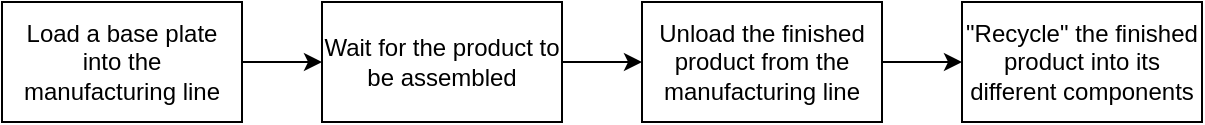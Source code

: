 <mxfile version="20.8.14" type="github">
  <diagram name="Page-1" id="vuZz6I5Elsvd5vswjOkk">
    <mxGraphModel dx="1562" dy="779" grid="1" gridSize="10" guides="1" tooltips="1" connect="1" arrows="1" fold="1" page="1" pageScale="1" pageWidth="3300" pageHeight="4681" math="0" shadow="0">
      <root>
        <mxCell id="0" />
        <mxCell id="1" parent="0" />
        <mxCell id="qObo9FiOxaMf2rOlNzNW-5" style="edgeStyle=orthogonalEdgeStyle;rounded=0;orthogonalLoop=1;jettySize=auto;html=1;exitX=1;exitY=0.5;exitDx=0;exitDy=0;entryX=0;entryY=0.5;entryDx=0;entryDy=0;" parent="1" source="qObo9FiOxaMf2rOlNzNW-1" target="qObo9FiOxaMf2rOlNzNW-2" edge="1">
          <mxGeometry relative="1" as="geometry" />
        </mxCell>
        <mxCell id="qObo9FiOxaMf2rOlNzNW-1" value="Load a base plate into the manufacturing line" style="rounded=0;whiteSpace=wrap;html=1;" parent="1" vertex="1">
          <mxGeometry x="80" y="60" width="120" height="60" as="geometry" />
        </mxCell>
        <mxCell id="qObo9FiOxaMf2rOlNzNW-6" style="edgeStyle=orthogonalEdgeStyle;rounded=0;orthogonalLoop=1;jettySize=auto;html=1;exitX=1;exitY=0.5;exitDx=0;exitDy=0;entryX=0;entryY=0.5;entryDx=0;entryDy=0;" parent="1" source="qObo9FiOxaMf2rOlNzNW-2" target="qObo9FiOxaMf2rOlNzNW-3" edge="1">
          <mxGeometry relative="1" as="geometry" />
        </mxCell>
        <mxCell id="qObo9FiOxaMf2rOlNzNW-2" value="Wait for the product to be assembled" style="rounded=0;whiteSpace=wrap;html=1;" parent="1" vertex="1">
          <mxGeometry x="240" y="60" width="120" height="60" as="geometry" />
        </mxCell>
        <mxCell id="qObo9FiOxaMf2rOlNzNW-7" style="edgeStyle=orthogonalEdgeStyle;rounded=0;orthogonalLoop=1;jettySize=auto;html=1;exitX=1;exitY=0.5;exitDx=0;exitDy=0;entryX=0;entryY=0.5;entryDx=0;entryDy=0;" parent="1" source="qObo9FiOxaMf2rOlNzNW-3" target="qObo9FiOxaMf2rOlNzNW-4" edge="1">
          <mxGeometry relative="1" as="geometry" />
        </mxCell>
        <mxCell id="qObo9FiOxaMf2rOlNzNW-3" value="Unload the finished product from the manufacturing line" style="rounded=0;whiteSpace=wrap;html=1;" parent="1" vertex="1">
          <mxGeometry x="400" y="60" width="120" height="60" as="geometry" />
        </mxCell>
        <mxCell id="qObo9FiOxaMf2rOlNzNW-4" value="&quot;Recycle&quot; the finished product into its different components" style="rounded=0;whiteSpace=wrap;html=1;" parent="1" vertex="1">
          <mxGeometry x="560" y="60" width="120" height="60" as="geometry" />
        </mxCell>
      </root>
    </mxGraphModel>
  </diagram>
</mxfile>
